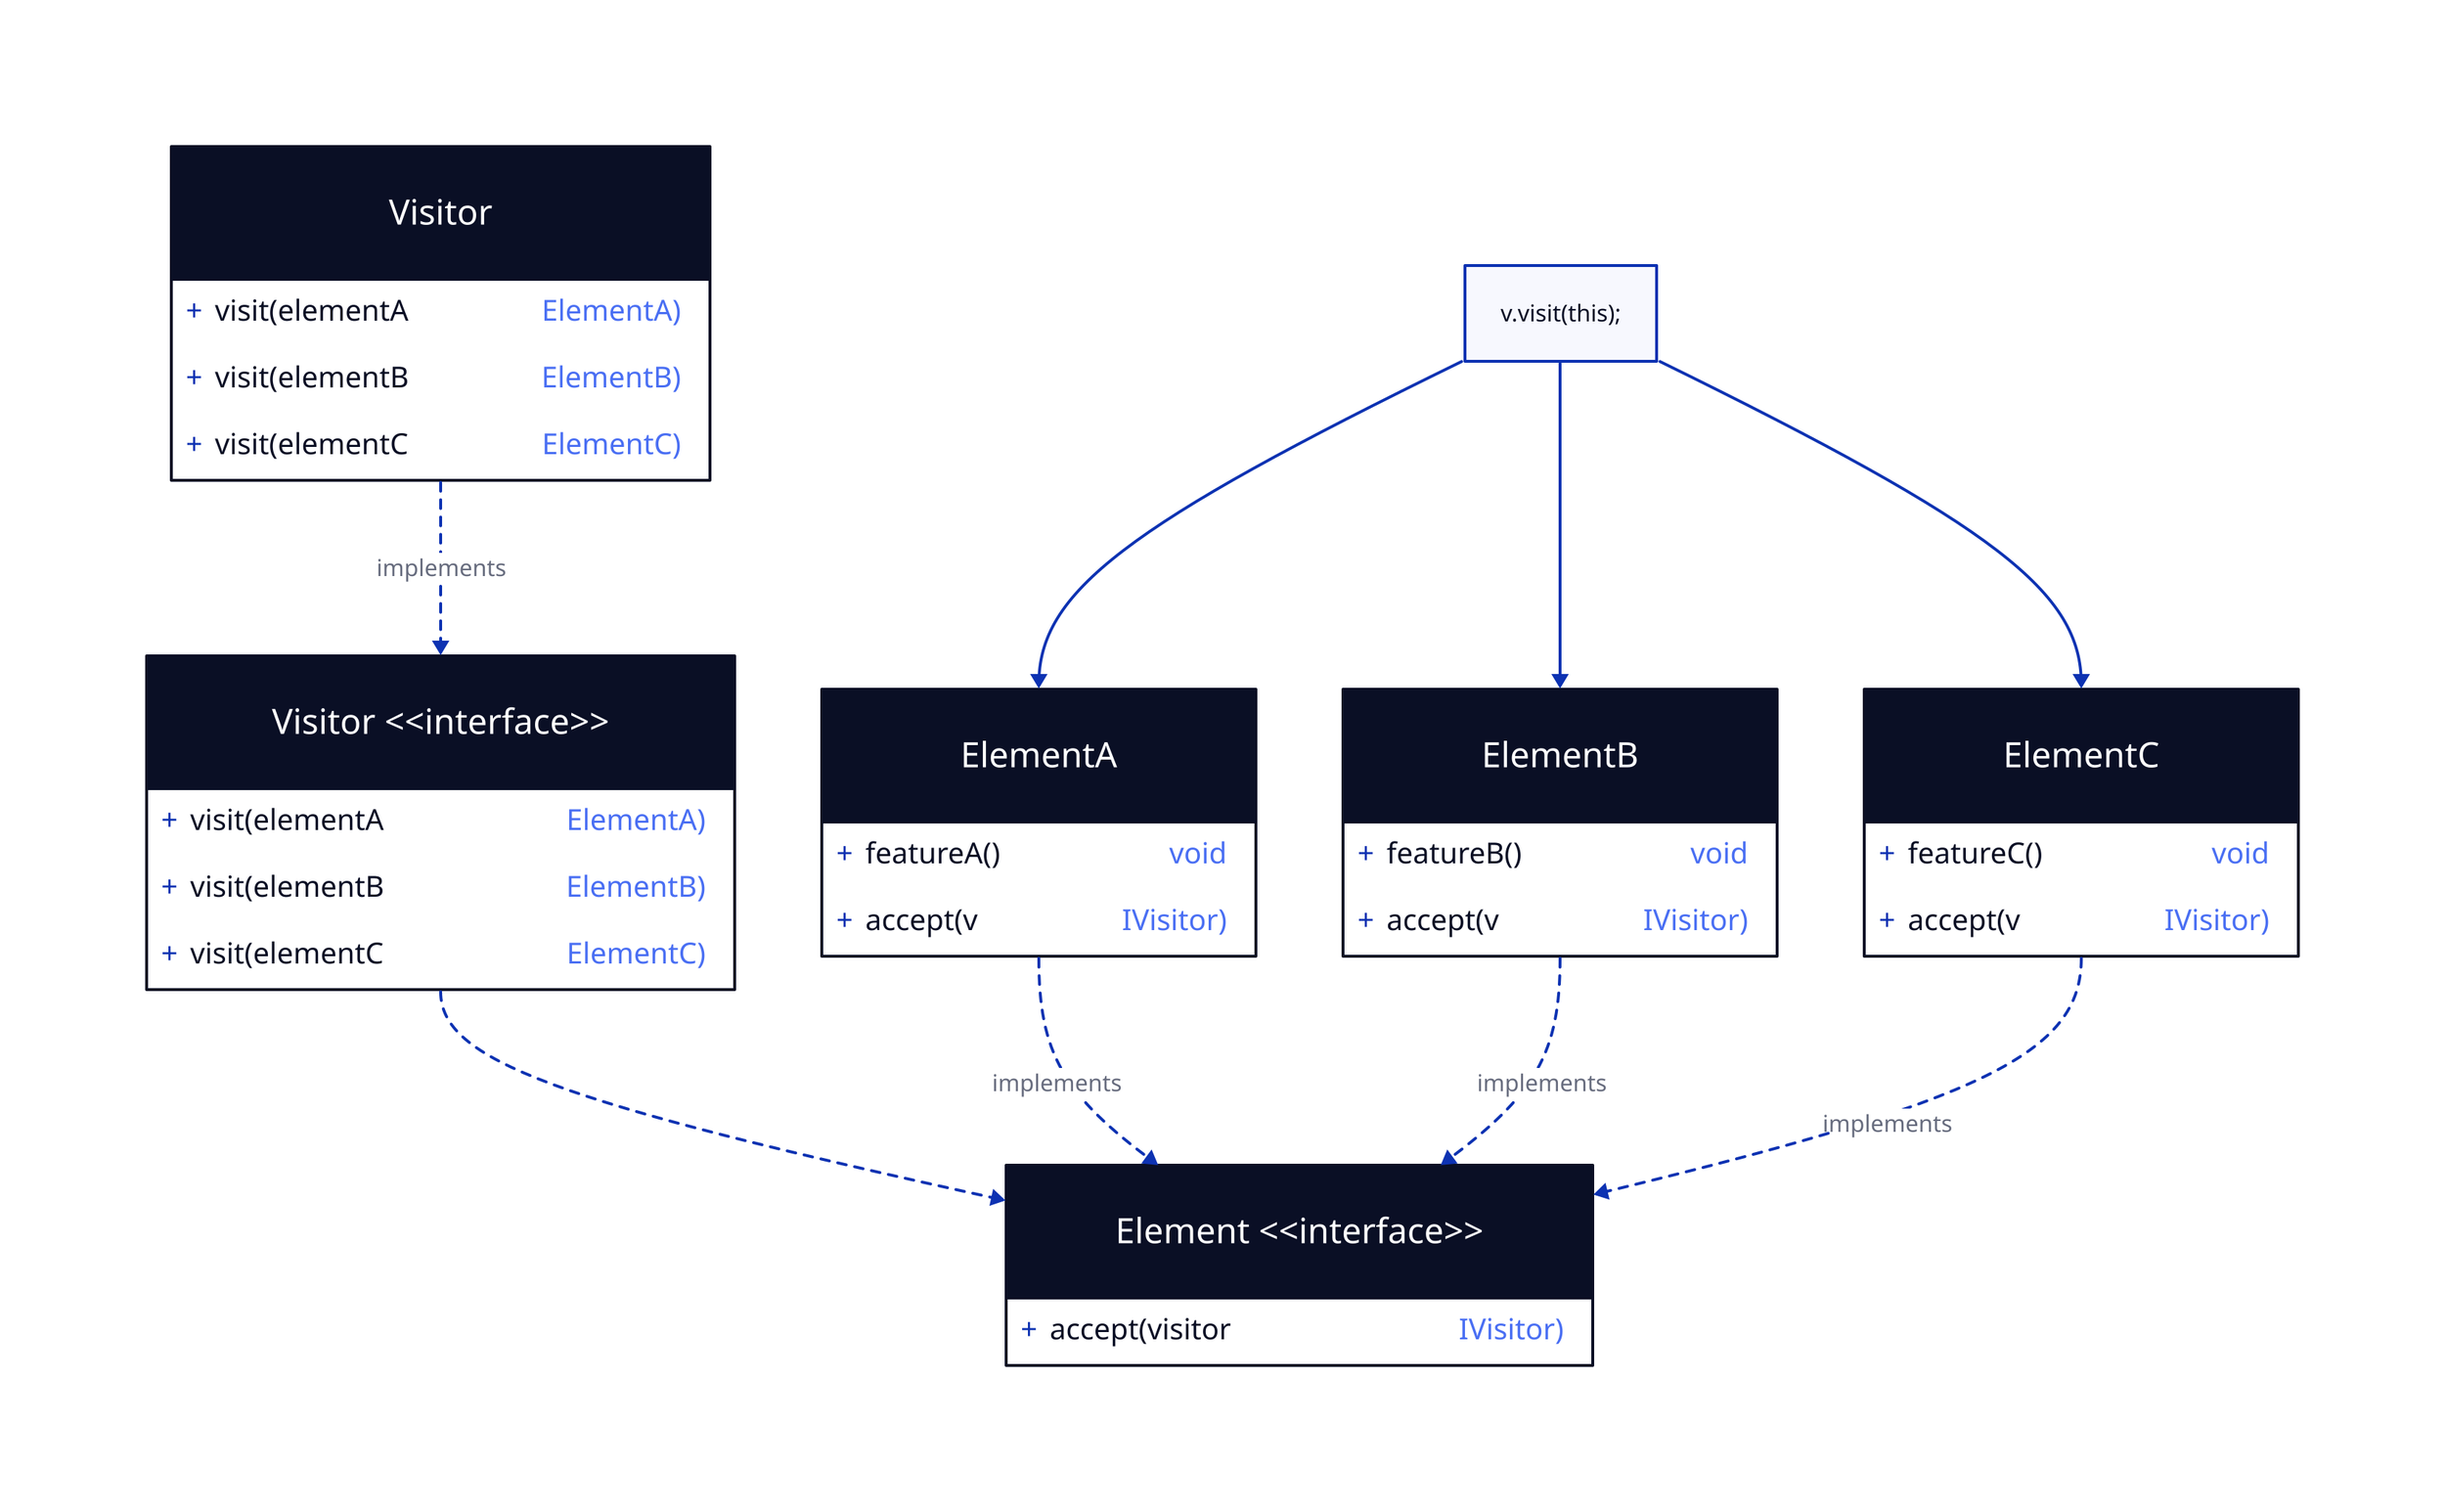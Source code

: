 IVisitor {
    shape: class
    label: Visitor <<interface>>
    
    +visit(elementA: ElementA)

    +visit(elementB: ElementB)
    
    +visit(elementC: ElementC)
}

IElement {
    shape: class
    label: Element <<interface>>

    accept(visitor: IVisitor)
}

IVisitor -> IElement {
    style: {
        stroke-dash: 3
    }
}

Visitor {
    shape: class
    label: Visitor

    +visit(elementA: ElementA)

    +visit(elementB: ElementB)
    
    +visit(elementC: ElementC)
}

Visitor -> IVisitor: implements {
    style: {
        stroke-dash: 3
    }
}

ElementA {
    shape: class
    featureA()
    accept(v: IVisitor)
}

ElementB {
    shape: class
    featureB()
    accept(v: IVisitor)
}

ElementC {
    shape: class
    featureC()
    accept(v: IVisitor)
}

ElementA -> IElement: implements {
    style: {
        stroke-dash: 3
    }
}

ElementB -> IElement: implements {
    style: {
        stroke-dash: 3
    }
}

ElementC -> IElement: implements {
    style: {
        stroke-dash: 3
    }
}

|typescript
    v.visit(this);
| -> ElementA

|typescript
    v.visit(this);
| -> ElementB

|typescript
    v.visit(this);
| -> ElementC
